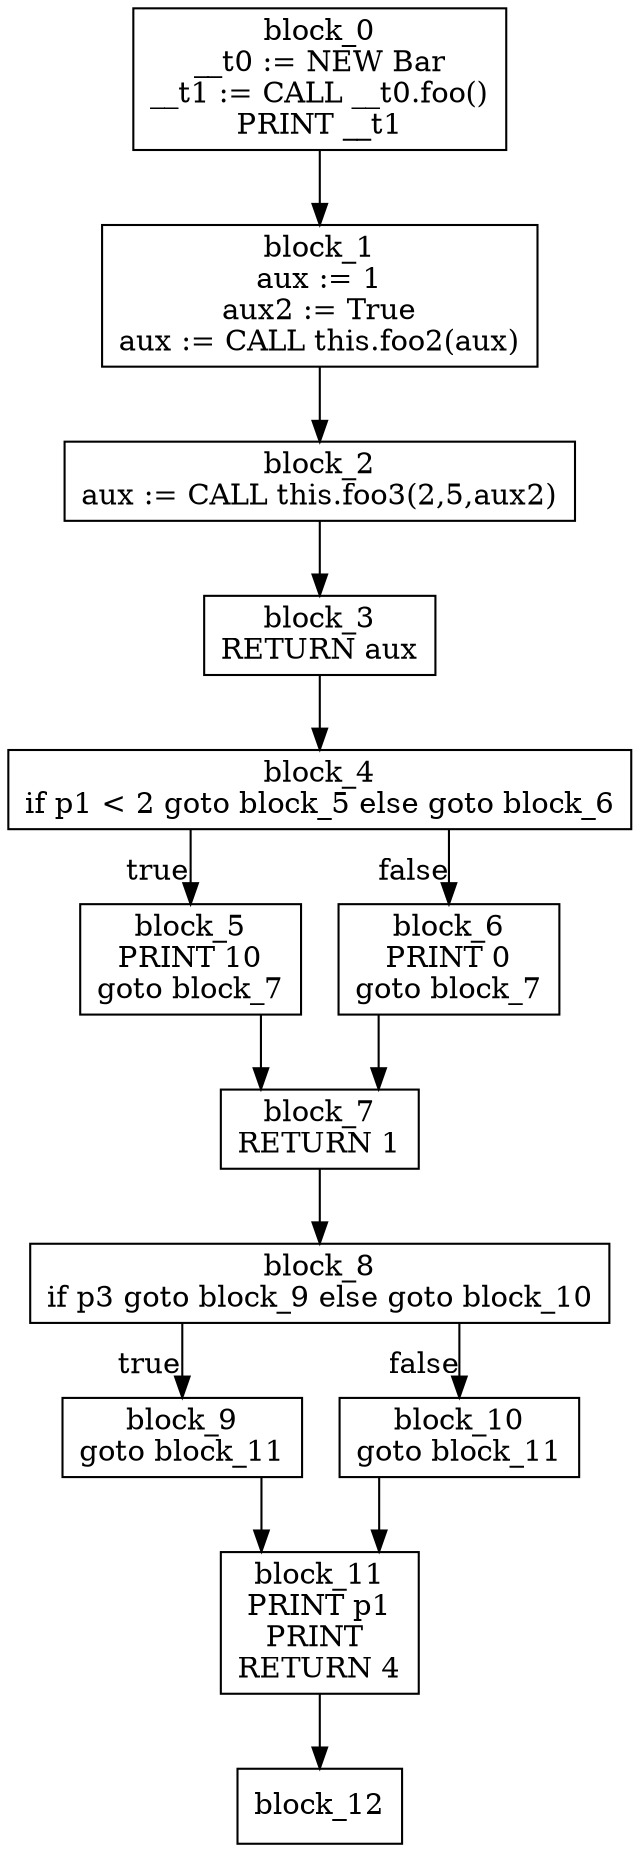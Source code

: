 digraph CFG {
graph [splines=ortho];
node [shape=box];
block_0 -> block_1;
block_0 [label="block_0\n__t0 := NEW Bar\n__t1 := CALL __t0.foo()\nPRINT __t1\n"];
block_1 -> block_2;
block_1 [label="block_1\naux := 1\naux2 := True\naux := CALL this.foo2(aux)\n"];
block_2 -> block_3;
block_2 [label="block_2\naux := CALL this.foo3(2,5,aux2)\n"];
block_3 -> block_4;
block_3 [label="block_3\nRETURN aux\n"];
block_4 -> block_5 [xlabel="true"];
block_4 -> block_6 [xlabel="false"];
block_4 [label="block_4\nif p1 < 2 goto block_5 else goto block_6\n"];
block_5 -> block_7;
block_5 [label="block_5\nPRINT 10\ngoto block_7\n"];
block_6 -> block_7;
block_6 [label="block_6\nPRINT 0\ngoto block_7\n"];
block_7 -> block_8;
block_7 [label="block_7\nRETURN 1\n"];
block_8 -> block_9 [xlabel="true"];
block_8 -> block_10 [xlabel="false"];
block_8 [label="block_8\nif p3 goto block_9 else goto block_10\n"];
block_9 -> block_11;
block_9 [label="block_9\ngoto block_11\n"];
block_10 -> block_11;
block_10 [label="block_10\ngoto block_11\n"];
block_11 -> block_12;
block_11 [label="block_11\nPRINT p1\nPRINT \nRETURN 4\n"];
block_12 [label="block_12\n"];
}
